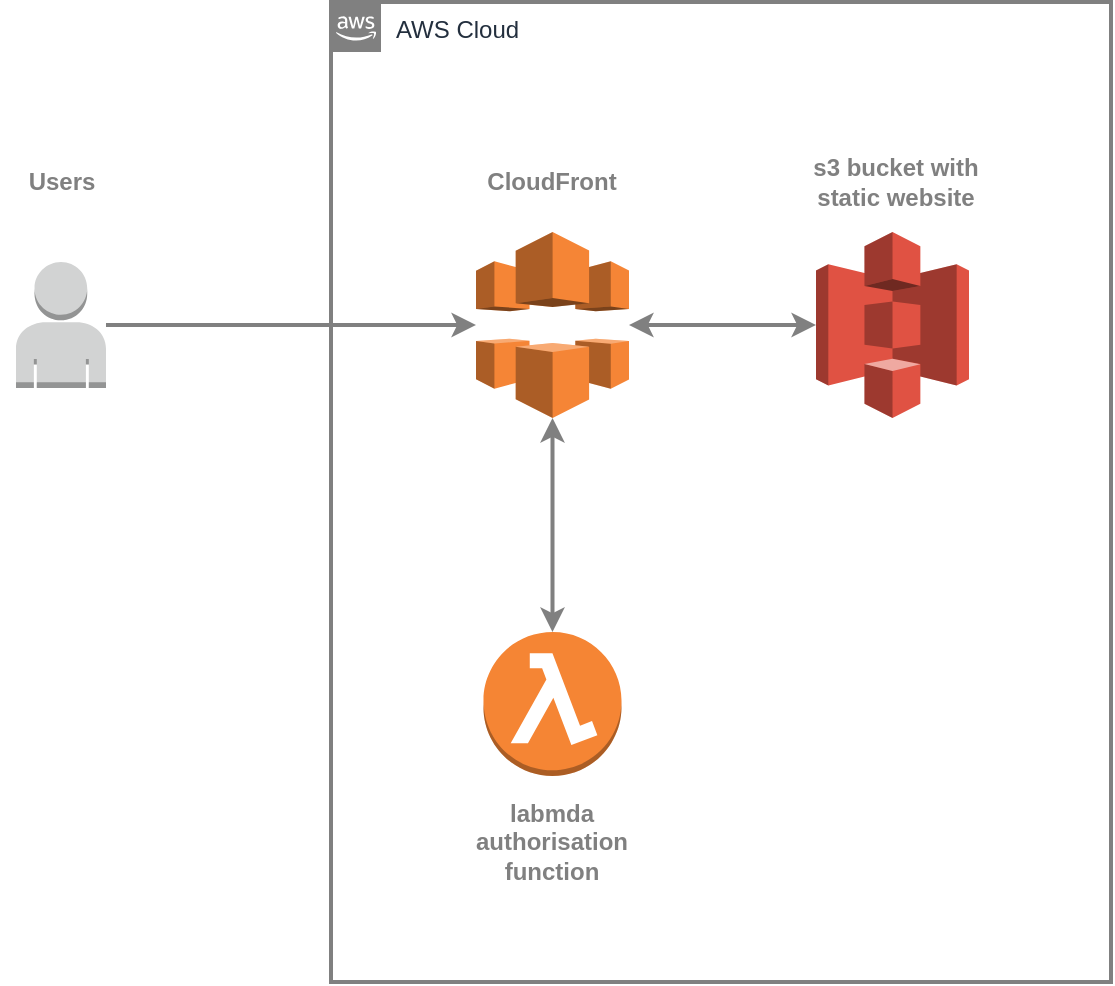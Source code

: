 <mxfile version="20.5.3" type="device"><diagram id="4oFHUTmoF1zDQJH393aW" name="Page-1"><mxGraphModel dx="1234" dy="852" grid="1" gridSize="10" guides="1" tooltips="1" connect="1" arrows="1" fold="1" page="1" pageScale="1" pageWidth="827" pageHeight="1169" math="0" shadow="0"><root><mxCell id="0"/><mxCell id="1" parent="0"/><mxCell id="LPP1IPU0OYYGbbNSzz8i-1" value="" style="outlineConnect=0;dashed=0;verticalLabelPosition=bottom;verticalAlign=top;align=center;html=1;shape=mxgraph.aws3.user;fillColor=#D2D3D3;gradientColor=none;" parent="1" vertex="1"><mxGeometry x="90" y="225" width="45" height="63" as="geometry"/></mxCell><mxCell id="LPP1IPU0OYYGbbNSzz8i-2" value="" style="outlineConnect=0;dashed=0;verticalLabelPosition=bottom;verticalAlign=top;align=center;html=1;shape=mxgraph.aws3.cloudfront;fillColor=#F58536;gradientColor=none;" parent="1" vertex="1"><mxGeometry x="320" y="210" width="76.5" height="93" as="geometry"/></mxCell><mxCell id="LPP1IPU0OYYGbbNSzz8i-3" value="" style="outlineConnect=0;dashed=0;verticalLabelPosition=bottom;verticalAlign=top;align=center;html=1;shape=mxgraph.aws3.s3;fillColor=#E05243;gradientColor=none;" parent="1" vertex="1"><mxGeometry x="490" y="210" width="76.5" height="93" as="geometry"/></mxCell><mxCell id="LPP1IPU0OYYGbbNSzz8i-7" value="" style="outlineConnect=0;dashed=0;verticalLabelPosition=bottom;verticalAlign=top;align=center;html=1;shape=mxgraph.aws3.lambda_function;fillColor=#F58534;gradientColor=none;" parent="1" vertex="1"><mxGeometry x="323.75" y="410" width="69" height="72" as="geometry"/></mxCell><mxCell id="LPP1IPU0OYYGbbNSzz8i-8" value="" style="endArrow=classic;html=1;rounded=0;strokeWidth=2;strokeColor=#808080;" parent="1" source="LPP1IPU0OYYGbbNSzz8i-1" target="LPP1IPU0OYYGbbNSzz8i-2" edge="1"><mxGeometry width="50" height="50" relative="1" as="geometry"><mxPoint x="390" y="450" as="sourcePoint"/><mxPoint x="260" y="282.124" as="targetPoint"/></mxGeometry></mxCell><mxCell id="LPP1IPU0OYYGbbNSzz8i-9" value="" style="endArrow=classic;html=1;rounded=0;strokeColor=none;startArrow=classic;startFill=1;" parent="1" source="LPP1IPU0OYYGbbNSzz8i-2" target="LPP1IPU0OYYGbbNSzz8i-7" edge="1"><mxGeometry width="50" height="50" relative="1" as="geometry"><mxPoint x="390" y="450" as="sourcePoint"/><mxPoint x="440" y="400" as="targetPoint"/></mxGeometry></mxCell><mxCell id="LPP1IPU0OYYGbbNSzz8i-10" value="" style="endArrow=classic;startArrow=classic;html=1;rounded=0;strokeWidth=2;strokeColor=#808080;" parent="1" source="LPP1IPU0OYYGbbNSzz8i-7" target="LPP1IPU0OYYGbbNSzz8i-2" edge="1"><mxGeometry width="50" height="50" relative="1" as="geometry"><mxPoint x="260" y="380" as="sourcePoint"/><mxPoint x="310" y="330" as="targetPoint"/></mxGeometry></mxCell><mxCell id="LPP1IPU0OYYGbbNSzz8i-11" value="" style="endArrow=classic;startArrow=classic;html=1;rounded=0;strokeWidth=2;strokeColor=#808080;" parent="1" source="LPP1IPU0OYYGbbNSzz8i-2" target="LPP1IPU0OYYGbbNSzz8i-3" edge="1"><mxGeometry width="50" height="50" relative="1" as="geometry"><mxPoint x="440" y="210" as="sourcePoint"/><mxPoint x="490" y="160" as="targetPoint"/></mxGeometry></mxCell><mxCell id="LPP1IPU0OYYGbbNSzz8i-12" value="Users" style="text;html=1;strokeColor=none;fillColor=none;align=center;verticalAlign=middle;whiteSpace=wrap;rounded=0;fontStyle=1;fontColor=#808080;" parent="1" vertex="1"><mxGeometry x="82.5" y="170" width="60" height="30" as="geometry"/></mxCell><mxCell id="LPP1IPU0OYYGbbNSzz8i-13" value="CloudFront" style="text;html=1;strokeColor=none;fillColor=none;align=center;verticalAlign=middle;whiteSpace=wrap;rounded=0;fontStyle=1;fontColor=#808080;" parent="1" vertex="1"><mxGeometry x="328.25" y="170" width="60" height="30" as="geometry"/></mxCell><mxCell id="LPP1IPU0OYYGbbNSzz8i-14" value="s3 bucket with static website" style="text;html=1;strokeColor=none;fillColor=none;align=center;verticalAlign=middle;whiteSpace=wrap;rounded=0;fontStyle=1;fontColor=#808080;" parent="1" vertex="1"><mxGeometry x="480" y="170" width="100" height="30" as="geometry"/></mxCell><mxCell id="LPP1IPU0OYYGbbNSzz8i-15" value="labmda authorisation function" style="text;html=1;strokeColor=none;fillColor=none;align=center;verticalAlign=middle;whiteSpace=wrap;rounded=0;fontStyle=1;fontColor=#808080;" parent="1" vertex="1"><mxGeometry x="328.25" y="500" width="60" height="30" as="geometry"/></mxCell><mxCell id="LPP1IPU0OYYGbbNSzz8i-20" value="AWS Cloud" style="points=[[0,0],[0.25,0],[0.5,0],[0.75,0],[1,0],[1,0.25],[1,0.5],[1,0.75],[1,1],[0.75,1],[0.5,1],[0.25,1],[0,1],[0,0.75],[0,0.5],[0,0.25]];outlineConnect=0;gradientColor=none;html=1;whiteSpace=wrap;fontSize=12;fontStyle=0;container=1;pointerEvents=0;collapsible=0;recursiveResize=0;shape=mxgraph.aws4.group;grIcon=mxgraph.aws4.group_aws_cloud_alt;strokeColor=#808080;fillColor=none;verticalAlign=top;align=left;spacingLeft=30;fontColor=#232F3E;dashed=0;strokeWidth=2;perimeterSpacing=0;" parent="1" vertex="1"><mxGeometry x="247.5" y="95" width="390" height="490" as="geometry"/></mxCell></root></mxGraphModel></diagram></mxfile>